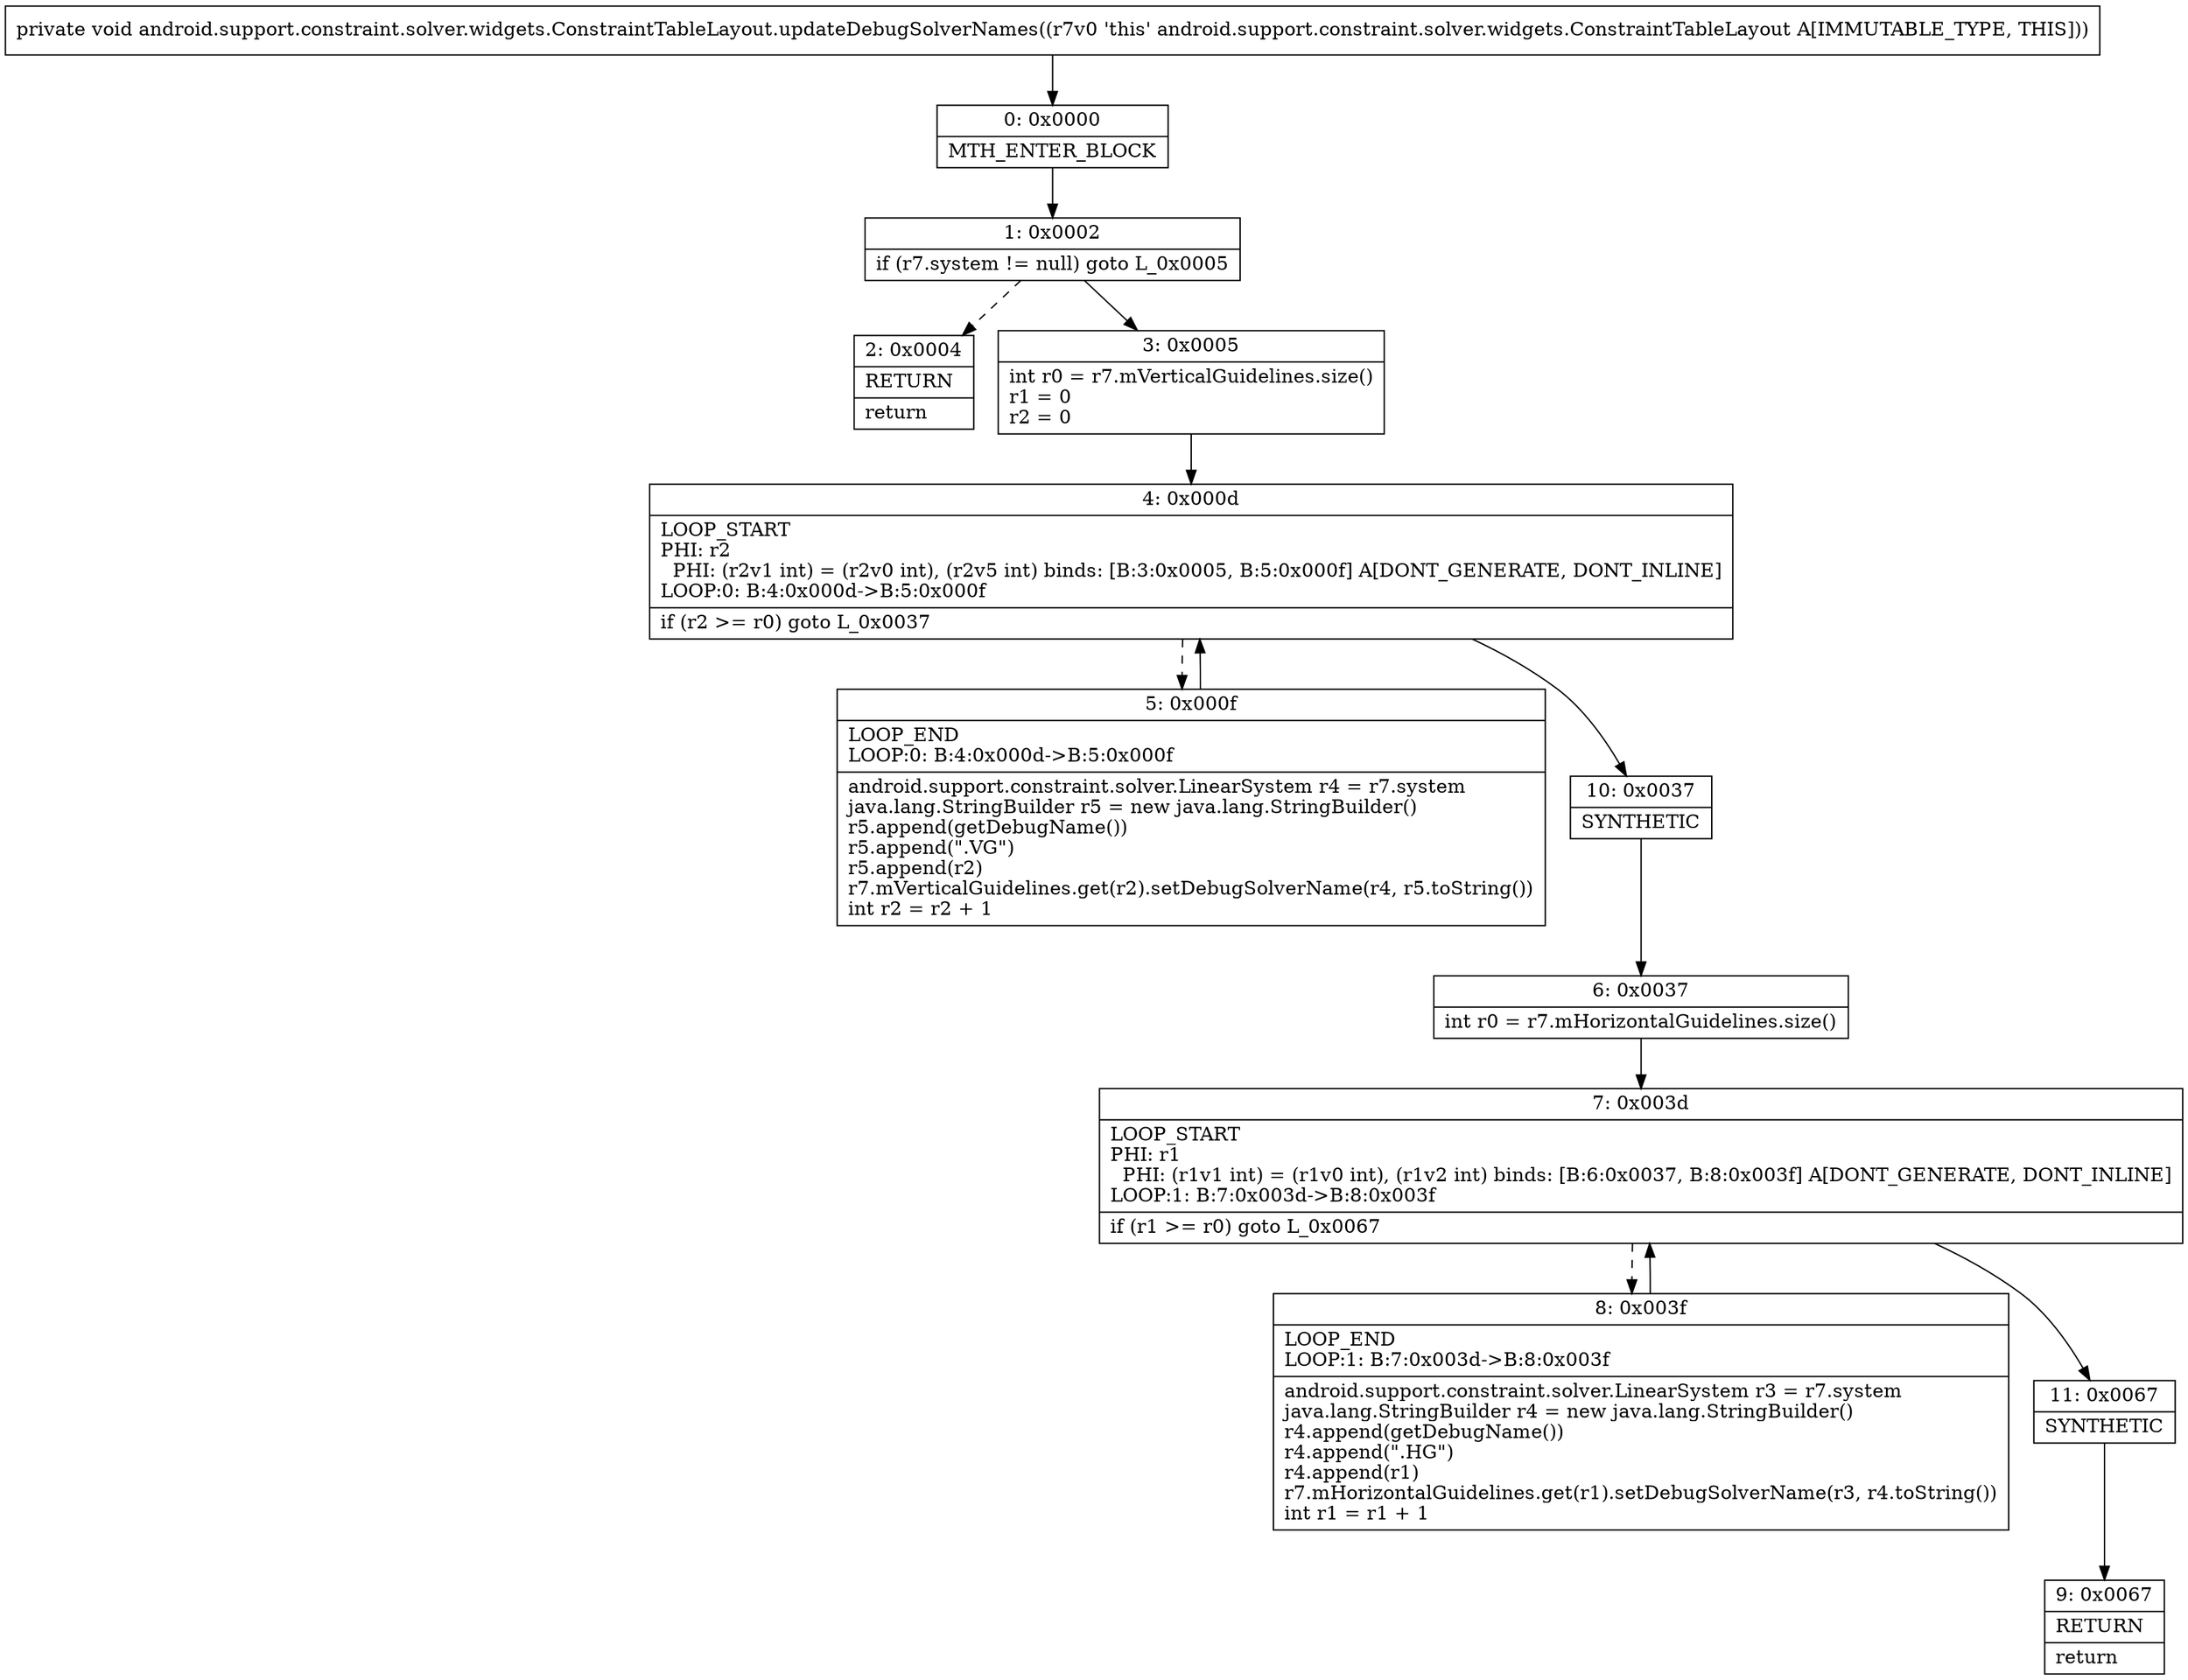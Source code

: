 digraph "CFG forandroid.support.constraint.solver.widgets.ConstraintTableLayout.updateDebugSolverNames()V" {
Node_0 [shape=record,label="{0\:\ 0x0000|MTH_ENTER_BLOCK\l}"];
Node_1 [shape=record,label="{1\:\ 0x0002|if (r7.system != null) goto L_0x0005\l}"];
Node_2 [shape=record,label="{2\:\ 0x0004|RETURN\l|return\l}"];
Node_3 [shape=record,label="{3\:\ 0x0005|int r0 = r7.mVerticalGuidelines.size()\lr1 = 0\lr2 = 0\l}"];
Node_4 [shape=record,label="{4\:\ 0x000d|LOOP_START\lPHI: r2 \l  PHI: (r2v1 int) = (r2v0 int), (r2v5 int) binds: [B:3:0x0005, B:5:0x000f] A[DONT_GENERATE, DONT_INLINE]\lLOOP:0: B:4:0x000d\-\>B:5:0x000f\l|if (r2 \>= r0) goto L_0x0037\l}"];
Node_5 [shape=record,label="{5\:\ 0x000f|LOOP_END\lLOOP:0: B:4:0x000d\-\>B:5:0x000f\l|android.support.constraint.solver.LinearSystem r4 = r7.system\ljava.lang.StringBuilder r5 = new java.lang.StringBuilder()\lr5.append(getDebugName())\lr5.append(\".VG\")\lr5.append(r2)\lr7.mVerticalGuidelines.get(r2).setDebugSolverName(r4, r5.toString())\lint r2 = r2 + 1\l}"];
Node_6 [shape=record,label="{6\:\ 0x0037|int r0 = r7.mHorizontalGuidelines.size()\l}"];
Node_7 [shape=record,label="{7\:\ 0x003d|LOOP_START\lPHI: r1 \l  PHI: (r1v1 int) = (r1v0 int), (r1v2 int) binds: [B:6:0x0037, B:8:0x003f] A[DONT_GENERATE, DONT_INLINE]\lLOOP:1: B:7:0x003d\-\>B:8:0x003f\l|if (r1 \>= r0) goto L_0x0067\l}"];
Node_8 [shape=record,label="{8\:\ 0x003f|LOOP_END\lLOOP:1: B:7:0x003d\-\>B:8:0x003f\l|android.support.constraint.solver.LinearSystem r3 = r7.system\ljava.lang.StringBuilder r4 = new java.lang.StringBuilder()\lr4.append(getDebugName())\lr4.append(\".HG\")\lr4.append(r1)\lr7.mHorizontalGuidelines.get(r1).setDebugSolverName(r3, r4.toString())\lint r1 = r1 + 1\l}"];
Node_9 [shape=record,label="{9\:\ 0x0067|RETURN\l|return\l}"];
Node_10 [shape=record,label="{10\:\ 0x0037|SYNTHETIC\l}"];
Node_11 [shape=record,label="{11\:\ 0x0067|SYNTHETIC\l}"];
MethodNode[shape=record,label="{private void android.support.constraint.solver.widgets.ConstraintTableLayout.updateDebugSolverNames((r7v0 'this' android.support.constraint.solver.widgets.ConstraintTableLayout A[IMMUTABLE_TYPE, THIS])) }"];
MethodNode -> Node_0;
Node_0 -> Node_1;
Node_1 -> Node_2[style=dashed];
Node_1 -> Node_3;
Node_3 -> Node_4;
Node_4 -> Node_5[style=dashed];
Node_4 -> Node_10;
Node_5 -> Node_4;
Node_6 -> Node_7;
Node_7 -> Node_8[style=dashed];
Node_7 -> Node_11;
Node_8 -> Node_7;
Node_10 -> Node_6;
Node_11 -> Node_9;
}

